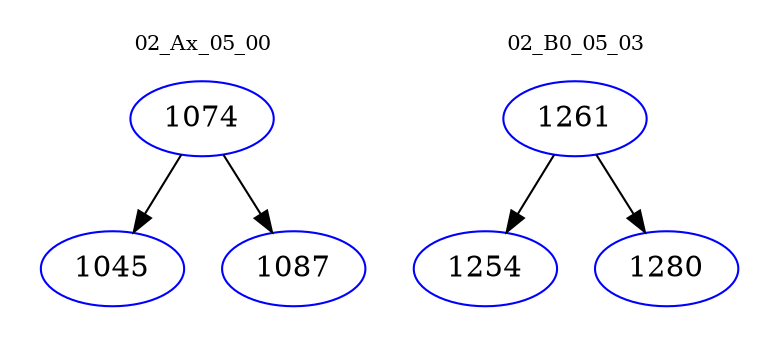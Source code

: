 digraph{
subgraph cluster_0 {
color = white
label = "02_Ax_05_00";
fontsize=10;
T0_1074 [label="1074", color="blue"]
T0_1074 -> T0_1045 [color="black"]
T0_1045 [label="1045", color="blue"]
T0_1074 -> T0_1087 [color="black"]
T0_1087 [label="1087", color="blue"]
}
subgraph cluster_1 {
color = white
label = "02_B0_05_03";
fontsize=10;
T1_1261 [label="1261", color="blue"]
T1_1261 -> T1_1254 [color="black"]
T1_1254 [label="1254", color="blue"]
T1_1261 -> T1_1280 [color="black"]
T1_1280 [label="1280", color="blue"]
}
}
